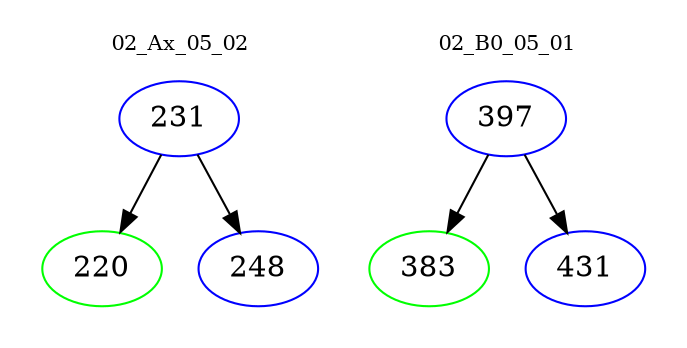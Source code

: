 digraph{
subgraph cluster_0 {
color = white
label = "02_Ax_05_02";
fontsize=10;
T0_231 [label="231", color="blue"]
T0_231 -> T0_220 [color="black"]
T0_220 [label="220", color="green"]
T0_231 -> T0_248 [color="black"]
T0_248 [label="248", color="blue"]
}
subgraph cluster_1 {
color = white
label = "02_B0_05_01";
fontsize=10;
T1_397 [label="397", color="blue"]
T1_397 -> T1_383 [color="black"]
T1_383 [label="383", color="green"]
T1_397 -> T1_431 [color="black"]
T1_431 [label="431", color="blue"]
}
}
